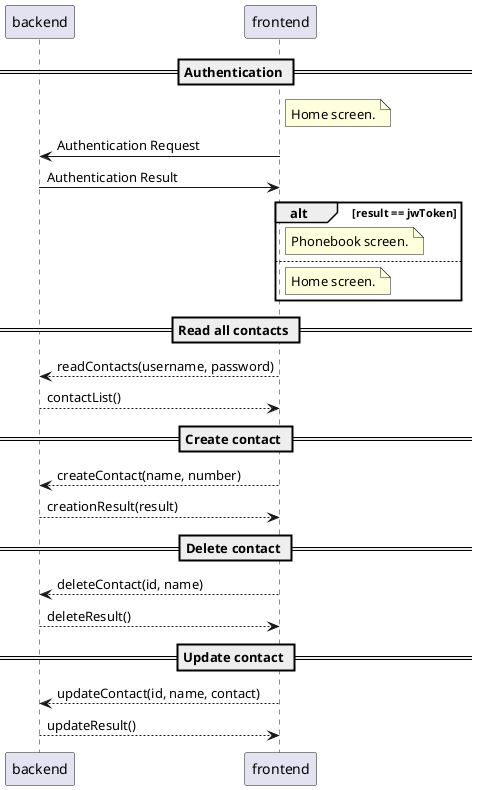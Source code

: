 enum requestResult {
    SUCCESS,
    FAIL_INVALID_ID,
    FAIL_GENERAL,
}

@startuml
participant backend
participant frontend

== Authentication ==
note right frontend: Home screen.
frontend -> backend: Authentication Request
backend -> frontend: Authentication Result

alt result == jwToken
    note right frontend: Phonebook screen.
else
    note right frontend: Home screen.
end


== Read all contacts ==
frontend --> backend : readContacts(username, password)
backend --> frontend : contactList()


== Create contact ==
frontend --> backend : createContact(name, number)
backend --> frontend : creationResult(result)


== Delete contact ==
frontend --> backend : deleteContact(id, name)
backend --> frontend : deleteResult()


== Update contact ==
frontend --> backend : updateContact(id, name, contact)
backend --> frontend : updateResult()

@enduml
